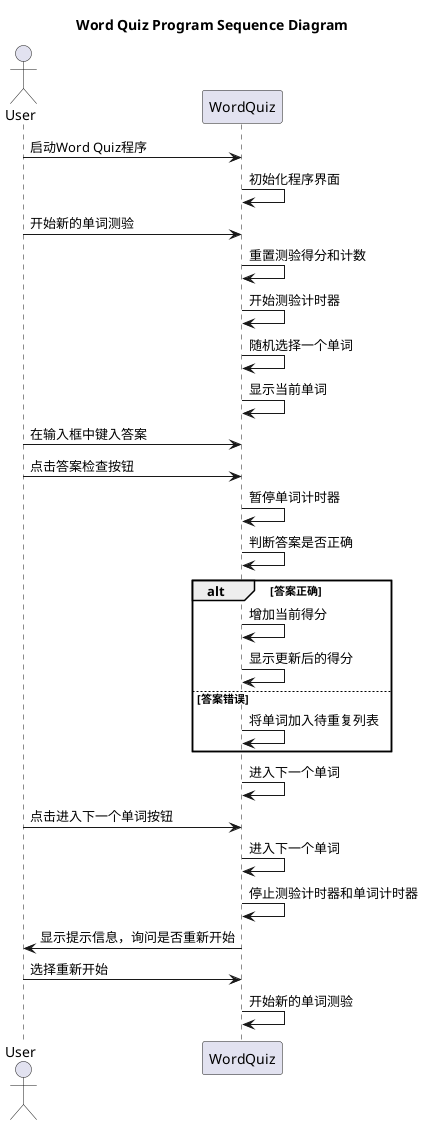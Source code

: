 @startuml
title Word Quiz Program Sequence Diagram

actor User

User -> WordQuiz: 启动Word Quiz程序

WordQuiz -> WordQuiz: 初始化程序界面

User -> WordQuiz: 开始新的单词测验

WordQuiz -> WordQuiz: 重置测验得分和计数

WordQuiz -> WordQuiz: 开始测验计时器

WordQuiz -> WordQuiz: 随机选择一个单词

WordQuiz -> WordQuiz: 显示当前单词

User -> WordQuiz: 在输入框中键入答案

User -> WordQuiz: 点击答案检查按钮

WordQuiz -> WordQuiz: 暂停单词计时器

WordQuiz -> WordQuiz: 判断答案是否正确

alt 答案正确
    WordQuiz -> WordQuiz: 增加当前得分
    WordQuiz -> WordQuiz: 显示更新后的得分
else 答案错误
    WordQuiz -> WordQuiz: 将单词加入待重复列表
end

WordQuiz -> WordQuiz: 进入下一个单词

User -> WordQuiz: 点击进入下一个单词按钮

WordQuiz -> WordQuiz: 进入下一个单词


WordQuiz -> WordQuiz: 停止测验计时器和单词计时器

WordQuiz -> User: 显示提示信息，询问是否重新开始

User -> WordQuiz: 选择重新开始

WordQuiz -> WordQuiz: 开始新的单词测验
@enduml
